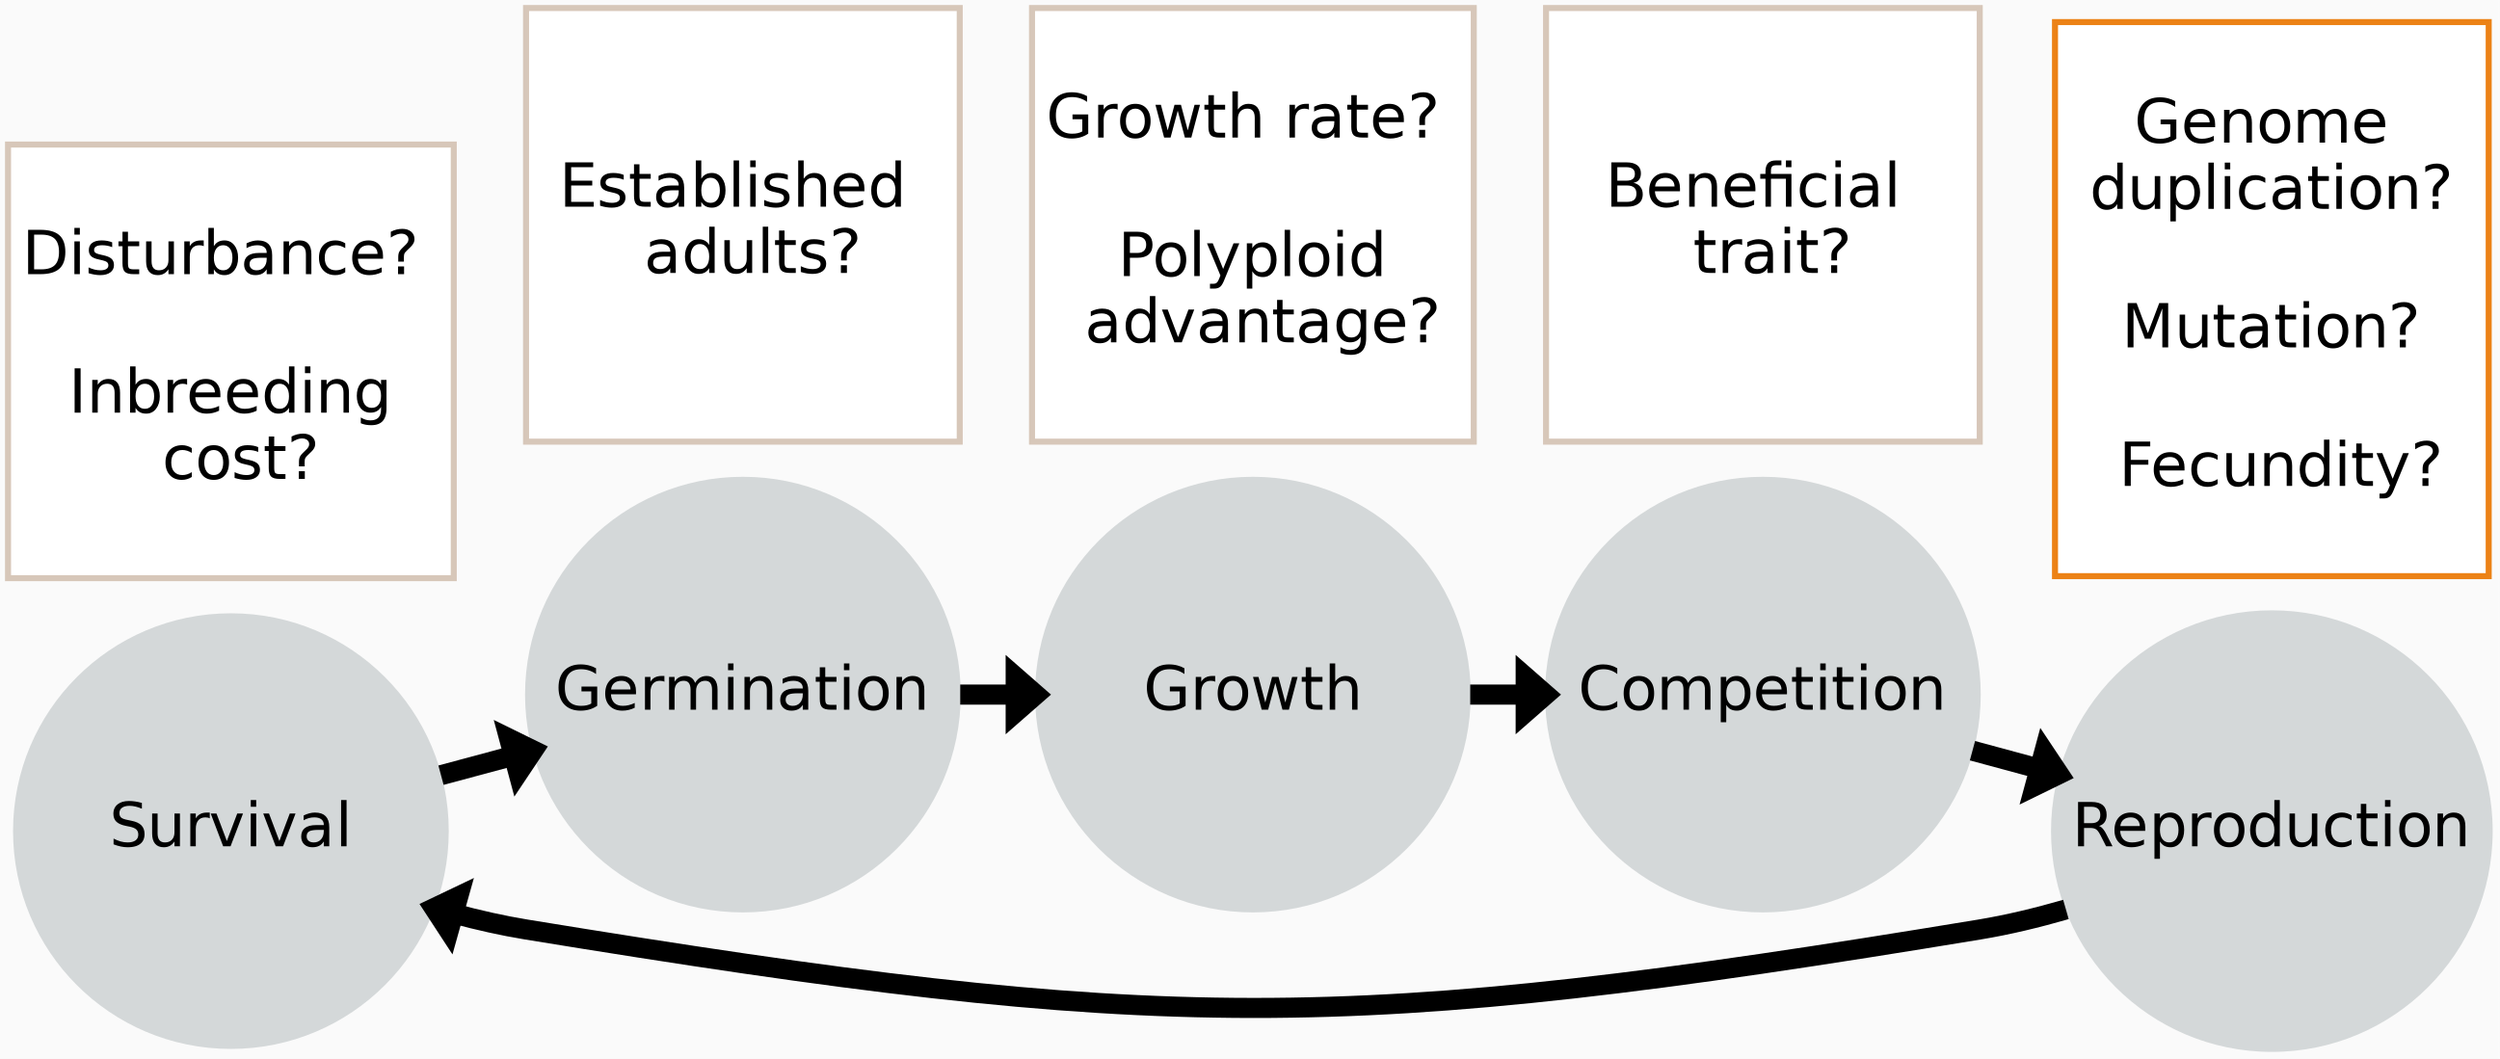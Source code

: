 graph dot {

  graph [
    fontsize = 10,
    rankdir = LR,
    bgcolor = "#fafafa"
    ]

  node [
    shape = circle,
    fontname = Helvetica,
    fontcolor = black,
    fontsize = 30,
    height = 3,
    color = "#d4d8d9",
    fillcolor = "#d4d8d9",
    style = filled
    ]

  1 [label = "Survival"]
  2 [label = "Germination"]
  3 [label = "Growth"]
  4 [label = "Competition"]
  5 [label = "Reproduction"]

  node [
    shape = box,
    fontsize = 30,
    color = "#d7c7b9",
    penwidth = 3,
    fillcolor = white,
    width = 3,
    margin = "0.1, 0.5"
    ]

  S [label = "Disturbance? \n\n Inbreeding \n cost?"]
  G [label = "Established \n adults?"]
  Gr [label = "Growth rate? \n\n Polyploid \n advantage?"]
  C [label = "Beneficial \n trait?"]
  R [label = "Genome \n duplication? \n\n Mutation? \n\n Fecundity?", color = "#ec8216"]

  {rank = same; 1; S;}
  {rank = same; 2; G;}
  {rank = same; 3; Gr;}
  {rank = same; 4; C;}
  {rank = same; 5; R;}

  edge[color = black, dir = forward, penwidth = 10]

  1 -- 2 [arrowhead = normal]
  2 -- 3 [arrowhead = normal]
  3 -- 4 [arrowhead = normal]
  4 -- 5 [arrowhead = normal]
  5 -- 1 [arrowhead = normal]
}